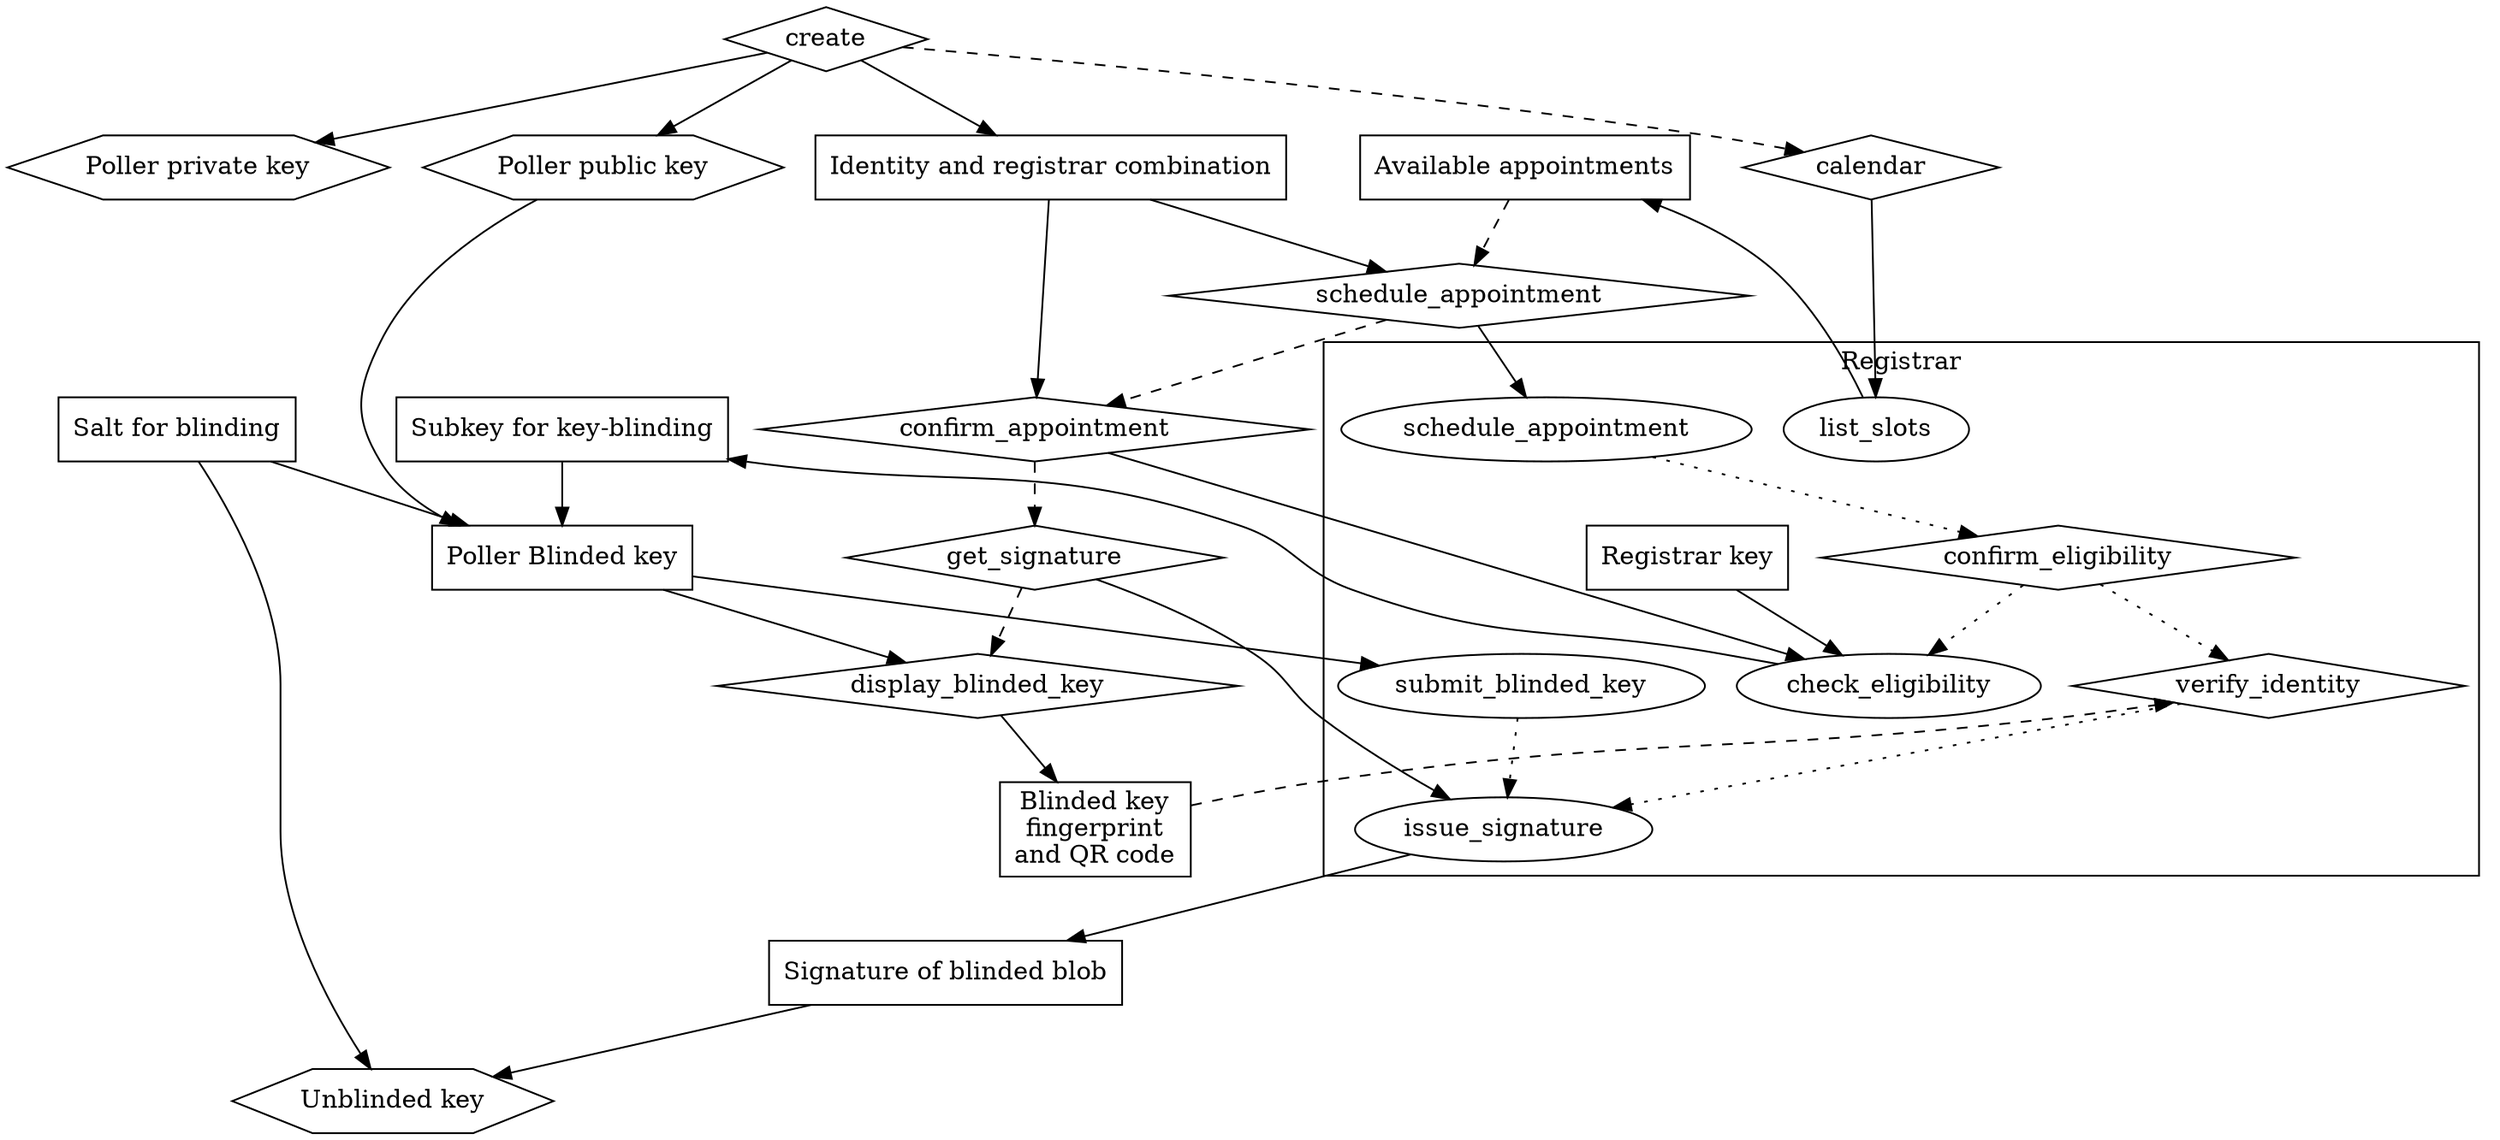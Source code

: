 /*

Solid
  Explicit data flow
Dotted
  Data dependencies that are stored in the registrar's database
Dashed
  Steps of the human-facing poller procedure

Diamond
  User interface
Ellipse
  Computer interface
Box
  Datum
Hexagon
  Output datum for the other poller features (screed and tally)

*/

// Registrar process
digraph {
  subgraph cluster_Registrar {
    label="Registrar"
    r_list_slots [label="list_slots"]
    r_schedule_appointment [label="schedule_appointment"]
    r_verify_identity [label="verify_identity" shape="diamond"]
    r_check_eligibility [label="check_eligibility"]
    r_issue_signature [label="issue_signature"]
    r_submit_blinded_key [label="submit_blinded_key"]
    r_confirm_eligibility -> r_check_eligibility [style="dotted"]
    r_confirm_eligibility [label="confirm_eligibility" shape="diamond"]
    r_schedule_appointment -> r_confirm_eligibility -> r_verify_identity -> r_issue_signature [style="dotted"]
    r_submit_blinded_key -> r_issue_signature [style="dotted"]
    r_key [shape="box" label="Registrar key"]
  }

  // Step 1
  create [shape="diamond"]
  Identity [label="Identity and registrar combination" shape="box"]

  create -> Identity

//keygen [shape="diamond"]
  Public [label="Poller public key" shape="box"]
  Private [label="Poller private key" shape="box"]

//keygen -> Public
//keygen -> Private
  create -> Public
  create -> Private
  Public, Private [shape="hexagon"]

  calendar [shape="diamond"]
  Appointments [label="Available appointments" shape="box"]
  calendar -> r_list_slots -> Appointments
  Appointments -> schedule_appointment [style="dashed"]

  Subkey [label="Subkey for key-blinding" shape="box"]
  Salt [label="Salt for blinding" shape="box"]

  Blinded [label="Poller Blinded key" shape="box"]
  Public -> Blinded
  Subkey -> Blinded
  Salt -> Blinded
  display_blinded_key [shape="diamond"]
  Blinded -> display_blinded_key -> paper
  paper [shape="box" label="Blinded key\nfingerprint\nand QR code"]
  paper -> r_verify_identity [style="dashed"]

  schedule_appointment, get_signature [shape="diamond"]
  Identity -> schedule_appointment
  schedule_appointment -> r_schedule_appointment
  create -> calendar [style="dashed"]
  schedule_appointment -> confirm_appointment -> get_signature -> display_blinded_key [style="dashed"]
  get_signature -> r_issue_signature
  Identity -> confirm_appointment
  confirm_appointment [shape="diamond"]

  Blinded -> r_submit_blinded_key

  r_key -> r_check_eligibility
  confirm_appointment -> r_check_eligibility -> Subkey
  r_issue_signature -> SignedBlinded
  SignedBlinded [label="Signature of blinded blob" shape="box"]

  Salt -> Unblinded
  SignedBlinded -> Unblinded

  Unblinded [shape="hexagon" label="Unblinded key"]
}

